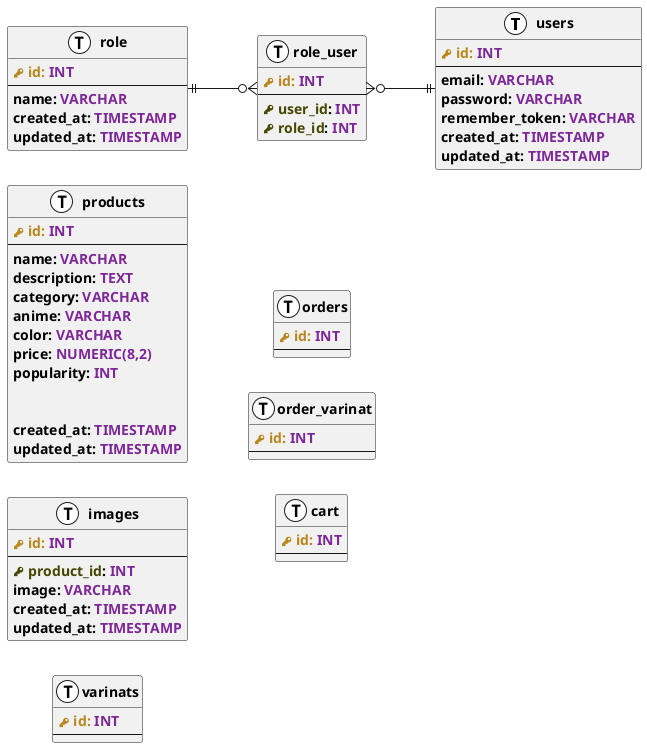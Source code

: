 @startuml DBS - Zadanie 4

left to right direction
skinparam class {
    FontStyle bold
}

!define primary_key(x) <b><color:#b8861b><&key></color> <color:#b8861b>x:</color></b>
!define foreign_key(x) <b><color:#464600><&key></color> <color:#464600>x</color>:</b>
!define column(x) <b><color:#efefef></color>x:</b>
!define value(x) <b><color:#7e2798>x</color></b>
!define table(x) entity x << (T, white) >>

table(users) {
    primary_key(id) value(INT)
    --
    column(email) value(VARCHAR)
    column(password) value(VARCHAR)
    column(remember_token) value(VARCHAR)
    column(created_at) value(TIMESTAMP)
    column(updated_at) value(TIMESTAMP)
}

table(role) {
    primary_key(id) value(INT)
    --
    column(name) value(VARCHAR)
    column(created_at) value(TIMESTAMP)
    column(updated_at) value(TIMESTAMP)
}

table(role_user) {
    primary_key(id) value(INT)
    --
    foreign_key(user_id) value(INT)
    foreign_key(role_id) value(INT)
}

table(products) {
    primary_key(id) value(INT)
    --
    column(name) value(VARCHAR)
    column(description) value(TEXT)
    column(category) value(VARCHAR)
    column(anime) value(VARCHAR)
    column(color) value(VARCHAR)
    column(price) value(NUMERIC(8,2))
    column(popularity) value(INT)


    column(created_at) value(TIMESTAMP)
    column(updated_at) value(TIMESTAMP)
}

table(images) {
    primary_key(id) value(INT)
    --
    foreign_key(product_id) value(INT)
    column(image) value(VARCHAR)
    column(created_at) value(TIMESTAMP)
    column(updated_at) value(TIMESTAMP)
}

table(varinats) {
    primary_key(id) value(INT)
    --
}

table(orders) {
    primary_key(id) value(INT)
    --
}

table(order_varinat) {
    primary_key(id) value(INT)
    --
}

table(cart) {
    primary_key(id) value(INT)
    --
}

role ||--o{ role_user
role_user }o--|| users

@enduml
